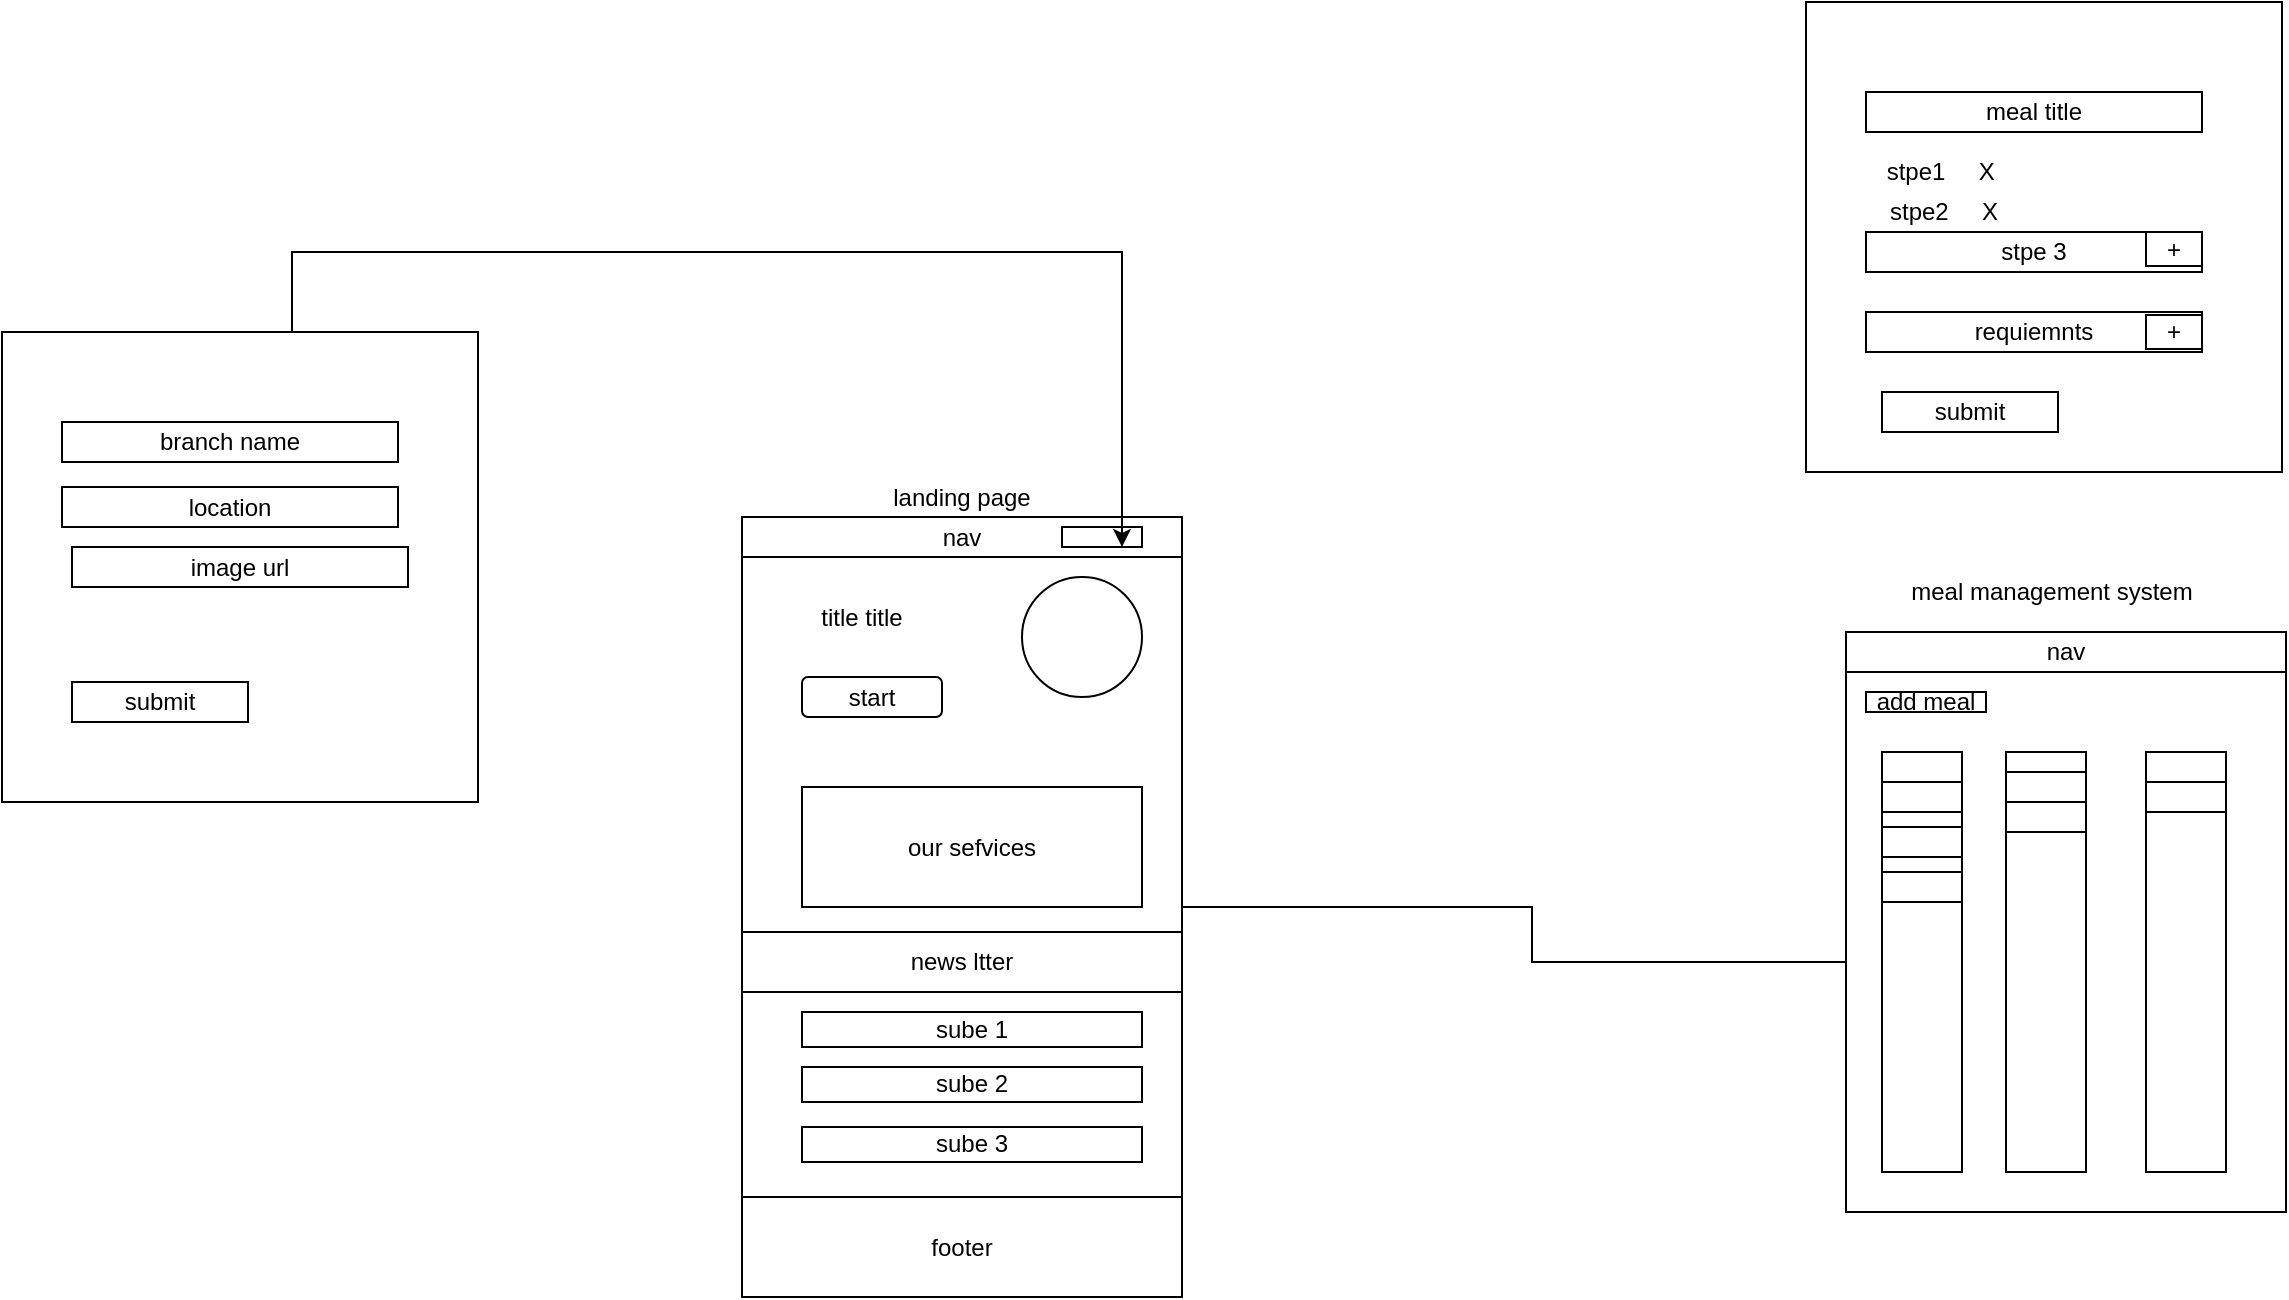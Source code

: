 <mxfile>
    <diagram id="RMeTMURui9rKbRfa5Uhx" name="Page-1">
        <mxGraphModel dx="1456" dy="1331" grid="1" gridSize="10" guides="1" tooltips="1" connect="1" arrows="1" fold="1" page="1" pageScale="1" pageWidth="850" pageHeight="1100" math="0" shadow="0">
            <root>
                <mxCell id="0"/>
                <mxCell id="1" parent="0"/>
                <mxCell id="20" style="edgeStyle=orthogonalEdgeStyle;rounded=0;orthogonalLoop=1;jettySize=auto;html=1;" parent="1" source="2" target="95" edge="1">
                    <mxGeometry relative="1" as="geometry">
                        <mxPoint x="401.98" y="166.9" as="targetPoint"/>
                    </mxGeometry>
                </mxCell>
                <mxCell id="2" value="" style="rounded=0;whiteSpace=wrap;html=1;" parent="1" vertex="1">
                    <mxGeometry x="-70" y="42.5" width="220" height="390" as="geometry"/>
                </mxCell>
                <mxCell id="3" value="nav" style="rounded=0;whiteSpace=wrap;html=1;" parent="1" vertex="1">
                    <mxGeometry x="-70" y="42.5" width="220" height="20" as="geometry"/>
                </mxCell>
                <mxCell id="4" value="start" style="rounded=1;whiteSpace=wrap;html=1;" parent="1" vertex="1">
                    <mxGeometry x="-40" y="122.5" width="70" height="20" as="geometry"/>
                </mxCell>
                <mxCell id="5" value="" style="ellipse;whiteSpace=wrap;html=1;" parent="1" vertex="1">
                    <mxGeometry x="70" y="72.5" width="60" height="60" as="geometry"/>
                </mxCell>
                <mxCell id="6" value="title title" style="text;html=1;strokeColor=none;fillColor=none;align=center;verticalAlign=middle;whiteSpace=wrap;rounded=0;" parent="1" vertex="1">
                    <mxGeometry x="-50" y="82.5" width="80" height="20" as="geometry"/>
                </mxCell>
                <mxCell id="22" value="our sefvices" style="rounded=0;whiteSpace=wrap;html=1;" parent="1" vertex="1">
                    <mxGeometry x="-40" y="177.5" width="170" height="60" as="geometry"/>
                </mxCell>
                <mxCell id="23" value="sube 1" style="rounded=0;whiteSpace=wrap;html=1;" parent="1" vertex="1">
                    <mxGeometry x="-40" y="290" width="170" height="17.5" as="geometry"/>
                </mxCell>
                <mxCell id="24" value="news ltter" style="rounded=0;whiteSpace=wrap;html=1;" parent="1" vertex="1">
                    <mxGeometry x="-70" y="250" width="220" height="30" as="geometry"/>
                </mxCell>
                <mxCell id="25" value="footer" style="rounded=0;whiteSpace=wrap;html=1;" parent="1" vertex="1">
                    <mxGeometry x="-70" y="382.5" width="220" height="50" as="geometry"/>
                </mxCell>
                <mxCell id="26" value="landing page" style="text;html=1;strokeColor=none;fillColor=none;align=center;verticalAlign=middle;whiteSpace=wrap;rounded=0;" parent="1" vertex="1">
                    <mxGeometry x="-10" y="22.5" width="100" height="20" as="geometry"/>
                </mxCell>
                <mxCell id="74" value="" style="rounded=0;whiteSpace=wrap;html=1;" parent="1" vertex="1">
                    <mxGeometry x="482" y="100" width="220" height="290" as="geometry"/>
                </mxCell>
                <mxCell id="75" value="nav" style="rounded=0;whiteSpace=wrap;html=1;" parent="1" vertex="1">
                    <mxGeometry x="482" y="100" width="220" height="20" as="geometry"/>
                </mxCell>
                <mxCell id="76" value="meal management system" style="text;html=1;strokeColor=none;fillColor=none;align=center;verticalAlign=middle;whiteSpace=wrap;rounded=0;" parent="1" vertex="1">
                    <mxGeometry x="480" y="70" width="210" height="20" as="geometry"/>
                </mxCell>
                <mxCell id="89" value="add meal" style="rounded=0;whiteSpace=wrap;html=1;" parent="1" vertex="1">
                    <mxGeometry x="492" y="130" width="60" height="10" as="geometry"/>
                </mxCell>
                <mxCell id="95" value="" style="rounded=0;whiteSpace=wrap;html=1;" parent="1" vertex="1">
                    <mxGeometry x="500" y="160" width="40" height="210" as="geometry"/>
                </mxCell>
                <mxCell id="182" value="" style="rounded=0;whiteSpace=wrap;html=1;" parent="1" vertex="1">
                    <mxGeometry x="562" y="160" width="40" height="210" as="geometry"/>
                </mxCell>
                <mxCell id="183" value="" style="rounded=0;whiteSpace=wrap;html=1;" parent="1" vertex="1">
                    <mxGeometry x="632" y="160" width="40" height="210" as="geometry"/>
                </mxCell>
                <mxCell id="184" value="" style="rounded=0;whiteSpace=wrap;html=1;" parent="1" vertex="1">
                    <mxGeometry x="500" y="175" width="40" height="15" as="geometry"/>
                </mxCell>
                <mxCell id="185" value="" style="rounded=0;whiteSpace=wrap;html=1;" parent="1" vertex="1">
                    <mxGeometry x="562" y="185" width="40" height="15" as="geometry"/>
                </mxCell>
                <mxCell id="186" value="" style="rounded=0;whiteSpace=wrap;html=1;" parent="1" vertex="1">
                    <mxGeometry x="562" y="170" width="40" height="15" as="geometry"/>
                </mxCell>
                <mxCell id="187" value="" style="rounded=0;whiteSpace=wrap;html=1;" parent="1" vertex="1">
                    <mxGeometry x="500" y="197.5" width="40" height="15" as="geometry"/>
                </mxCell>
                <mxCell id="188" value="" style="rounded=0;whiteSpace=wrap;html=1;" parent="1" vertex="1">
                    <mxGeometry x="500" y="220" width="40" height="15" as="geometry"/>
                </mxCell>
                <mxCell id="189" value="" style="rounded=0;whiteSpace=wrap;html=1;" parent="1" vertex="1">
                    <mxGeometry x="632" y="175" width="40" height="15" as="geometry"/>
                </mxCell>
                <mxCell id="206" value="" style="rounded=0;whiteSpace=wrap;html=1;" parent="1" vertex="1">
                    <mxGeometry x="462" y="-215" width="238" height="235" as="geometry"/>
                </mxCell>
                <mxCell id="207" value="sube 2" style="rounded=0;whiteSpace=wrap;html=1;" parent="1" vertex="1">
                    <mxGeometry x="-40" y="317.5" width="170" height="17.5" as="geometry"/>
                </mxCell>
                <mxCell id="208" value="sube 3" style="rounded=0;whiteSpace=wrap;html=1;" parent="1" vertex="1">
                    <mxGeometry x="-40" y="347.5" width="170" height="17.5" as="geometry"/>
                </mxCell>
                <mxCell id="209" value="meal title" style="rounded=0;whiteSpace=wrap;html=1;" parent="1" vertex="1">
                    <mxGeometry x="492" y="-170" width="168" height="20" as="geometry"/>
                </mxCell>
                <mxCell id="211" value="stpe 3" style="rounded=0;whiteSpace=wrap;html=1;" parent="1" vertex="1">
                    <mxGeometry x="492" y="-100" width="168" height="20" as="geometry"/>
                </mxCell>
                <mxCell id="212" value="requiemnts" style="rounded=0;whiteSpace=wrap;html=1;" parent="1" vertex="1">
                    <mxGeometry x="492" y="-60" width="168" height="20" as="geometry"/>
                </mxCell>
                <mxCell id="213" value="submit" style="rounded=0;whiteSpace=wrap;html=1;" parent="1" vertex="1">
                    <mxGeometry x="500" y="-20" width="88" height="20" as="geometry"/>
                </mxCell>
                <mxCell id="214" value="+" style="rounded=0;whiteSpace=wrap;html=1;" parent="1" vertex="1">
                    <mxGeometry x="632" y="-100" width="28" height="17" as="geometry"/>
                </mxCell>
                <mxCell id="215" value="+" style="rounded=0;whiteSpace=wrap;html=1;" parent="1" vertex="1">
                    <mxGeometry x="632" y="-58.5" width="28" height="17" as="geometry"/>
                </mxCell>
                <mxCell id="216" value="stpe1&amp;nbsp; &amp;nbsp; &amp;nbsp;X&amp;nbsp;" style="text;html=1;strokeColor=none;fillColor=none;align=center;verticalAlign=middle;whiteSpace=wrap;rounded=0;" parent="1" vertex="1">
                    <mxGeometry x="492" y="-140" width="78" height="20" as="geometry"/>
                </mxCell>
                <mxCell id="217" value="stpe2&amp;nbsp; &amp;nbsp; &amp;nbsp;X" style="text;html=1;strokeColor=none;fillColor=none;align=center;verticalAlign=middle;whiteSpace=wrap;rounded=0;" parent="1" vertex="1">
                    <mxGeometry x="492" y="-120" width="78" height="20" as="geometry"/>
                </mxCell>
                <mxCell id="218" value="" style="rounded=0;whiteSpace=wrap;html=1;" parent="1" vertex="1">
                    <mxGeometry x="90" y="47.5" width="40" height="10" as="geometry"/>
                </mxCell>
                <mxCell id="220" style="edgeStyle=orthogonalEdgeStyle;rounded=0;orthogonalLoop=1;jettySize=auto;html=1;entryX=0.75;entryY=1;entryDx=0;entryDy=0;" parent="1" target="218" edge="1">
                    <mxGeometry relative="1" as="geometry">
                        <Array as="points">
                            <mxPoint x="-295" y="-90"/>
                            <mxPoint x="120" y="-90"/>
                        </Array>
                        <mxPoint x="-295" y="-50" as="sourcePoint"/>
                    </mxGeometry>
                </mxCell>
                <mxCell id="221" value="" style="rounded=0;whiteSpace=wrap;html=1;" vertex="1" parent="1">
                    <mxGeometry x="-440" y="-50" width="238" height="235" as="geometry"/>
                </mxCell>
                <mxCell id="222" value="branch name" style="rounded=0;whiteSpace=wrap;html=1;" vertex="1" parent="1">
                    <mxGeometry x="-410" y="-5" width="168" height="20" as="geometry"/>
                </mxCell>
                <mxCell id="223" value="location" style="rounded=0;whiteSpace=wrap;html=1;" vertex="1" parent="1">
                    <mxGeometry x="-410" y="27.5" width="168" height="20" as="geometry"/>
                </mxCell>
                <mxCell id="224" value="image url" style="rounded=0;whiteSpace=wrap;html=1;" vertex="1" parent="1">
                    <mxGeometry x="-405" y="57.5" width="168" height="20" as="geometry"/>
                </mxCell>
                <mxCell id="225" value="submit" style="rounded=0;whiteSpace=wrap;html=1;" vertex="1" parent="1">
                    <mxGeometry x="-405" y="125" width="88" height="20" as="geometry"/>
                </mxCell>
            </root>
        </mxGraphModel>
    </diagram>
</mxfile>